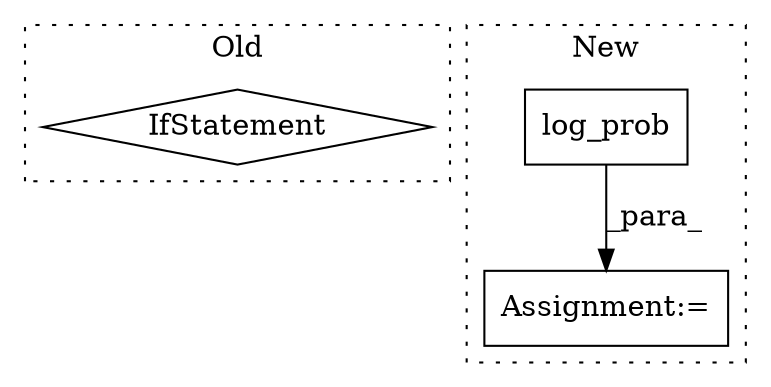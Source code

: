 digraph G {
subgraph cluster0 {
1 [label="IfStatement" a="25" s="6239,6277" l="4,2" shape="diamond"];
label = "Old";
style="dotted";
}
subgraph cluster1 {
2 [label="log_prob" a="32" s="6850,6864" l="9,1" shape="box"];
3 [label="Assignment:=" a="7" s="6836" l="1" shape="box"];
label = "New";
style="dotted";
}
2 -> 3 [label="_para_"];
}